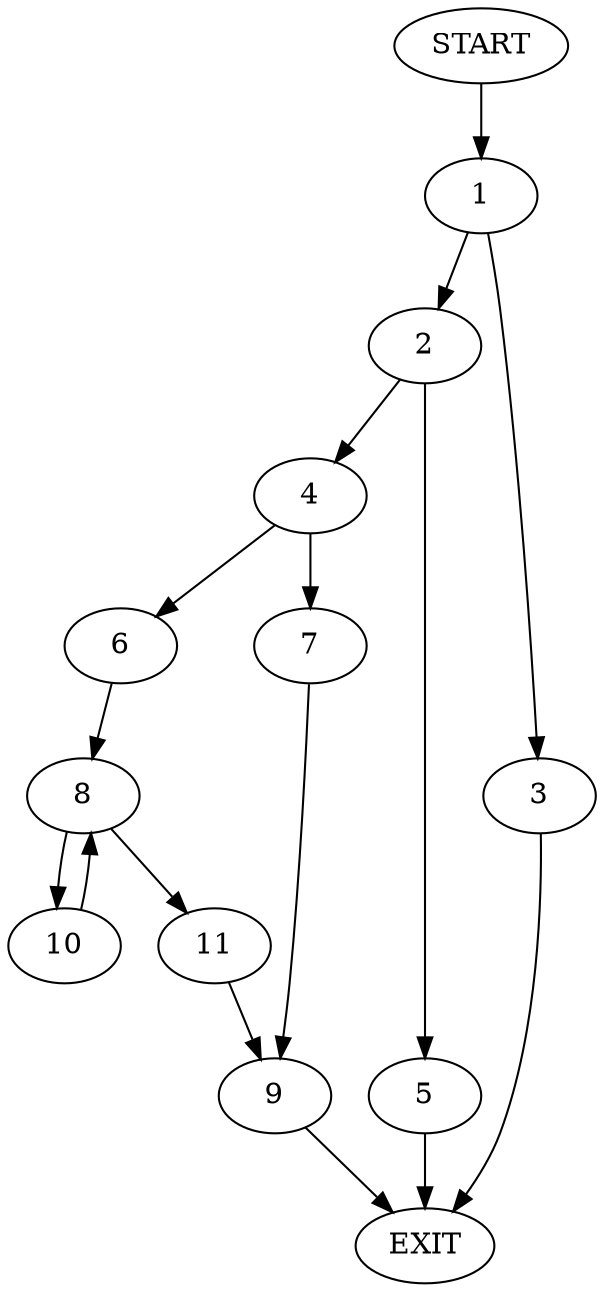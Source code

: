 digraph {
0 [label="START"]
12 [label="EXIT"]
0 -> 1
1 -> 2
1 -> 3
2 -> 4
2 -> 5
3 -> 12
5 -> 12
4 -> 6
4 -> 7
6 -> 8
7 -> 9
9 -> 12
8 -> 10
8 -> 11
10 -> 8
11 -> 9
}
